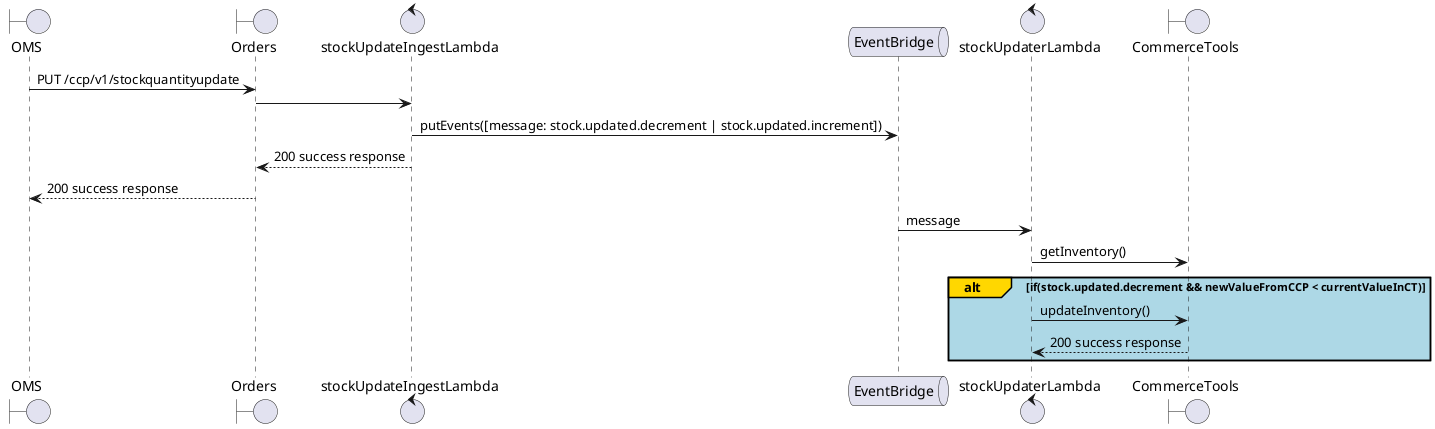 @startuml
    boundary OMS
    boundary Orders
    control stockUpdateIngestLambda
    queue EventBridge
    control stockUpdaterLambda
    boundary CommerceTools

    OMS -> Orders : PUT /ccp/v1/stockquantityupdate
    Orders -> stockUpdateIngestLambda
    stockUpdateIngestLambda -> EventBridge: putEvents([message: stock.updated.decrement | stock.updated.increment])
    stockUpdateIngestLambda --> Orders: 200 success response
    Orders --> OMS: 200 success response
    EventBridge -> stockUpdaterLambda: message
    stockUpdaterLambda -> CommerceTools: getInventory()
    alt#Gold #LightBlue if(stock.updated.decrement && newValueFromCCP < currentValueInCT)
        stockUpdaterLambda -> CommerceTools: updateInventory()
        CommerceTools --> stockUpdaterLambda: 200 success response
    end
@enduml
